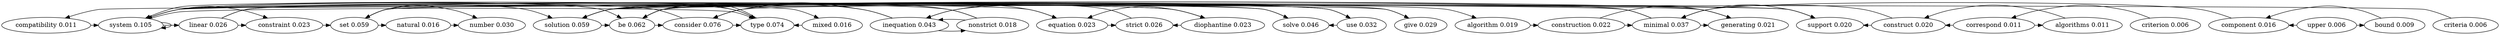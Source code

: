 digraph {
	compatibility [label="compatibility 0.011"]
	system [label="system 0.105"]
	linear [label="linear 0.026"]
	constraint [label="constraint 0.023"]
	set [label="set 0.059"]
	natural [label="natural 0.016"]
	number [label="number 0.030"]
	criteria [label="criteria 0.006"]
	diophantine [label="diophantine 0.023"]
	equation [label="equation 0.023"]
	"strict" [label="strict 0.026"]
	inequation [label="inequation 0.043"]
	nonstrict [label="nonstrict 0.018"]
	be [label="be 0.062"]
	consider [label="consider 0.076"]
	upper [label="upper 0.006"]
	bound [label="bound 0.009"]
	component [label="component 0.016"]
	minimal [label="minimal 0.037"]
	solution [label="solution 0.059"]
	algorithm [label="algorithm 0.019"]
	construction [label="construction 0.022"]
	generating [label="generating 0.021"]
	type [label="type 0.074"]
	give [label="give 0.029"]
	criterion [label="criterion 0.006"]
	correspond [label="correspond 0.011"]
	algorithms [label="algorithms 0.011"]
	construct [label="construct 0.020"]
	support [label="support 0.020"]
	use [label="use 0.032"]
	solve [label="solve 0.046"]
	mixed [label="mixed 0.016"]
		compatibility -> system [constraint=false]
		system -> linear [constraint=false]
		system -> constraint [constraint=false]
		system -> diophantine [constraint=false]
		system -> be [constraint=false]
		system -> give [constraint=false]
		system -> system [constraint=false]
		system -> mixed [constraint=false]
		system -> type [constraint=false]
		linear -> constraint [constraint=false]
		linear -> diophantine [constraint=false]
		linear -> equation [constraint=false]
		constraint -> set [constraint=false]
		set -> natural [constraint=false]
		set -> number [constraint=false]
		set -> solution [constraint=false]
		natural -> number [constraint=false]
		criteria -> compatibility [constraint=false]
		diophantine -> equation [constraint=false]
		diophantine -> "strict" [constraint=false]
		equation -> "strict" [constraint=false]
		equation -> inequation [constraint=false]
		"strict" -> inequation [constraint=false]
		inequation -> nonstrict [constraint=false]
		inequation -> be [constraint=false]
		inequation -> consider [constraint=false]
		nonstrict -> inequation [constraint=false]
		nonstrict -> be [constraint=false]
		nonstrict -> consider [constraint=false]
		be -> consider [constraint=false]
		be -> give [constraint=false]
		be -> use [constraint=false]
		be -> solve [constraint=false]
		consider -> type [constraint=false]
		consider -> system [constraint=false]
		upper -> bound [constraint=false]
		upper -> component [constraint=false]
		bound -> component [constraint=false]
		component -> minimal [constraint=false]
		minimal -> set [constraint=false]
		minimal -> solution [constraint=false]
		minimal -> generating [constraint=false]
		minimal -> support [constraint=false]
		solution -> algorithm [constraint=false]
		solution -> type [constraint=false]
		solution -> be [constraint=false]
		solution -> use [constraint=false]
		algorithm -> construction [constraint=false]
		construction -> minimal [constraint=false]
		construction -> generating [constraint=false]
		generating -> set [constraint=false]
		generating -> solution [constraint=false]
		type -> system [constraint=false]
		type -> be [constraint=false]
		criterion -> correspond [constraint=false]
		correspond -> algorithms [constraint=false]
		correspond -> construct [constraint=false]
		algorithms -> construct [constraint=false]
		construct -> minimal [constraint=false]
		construct -> support [constraint=false]
		support -> set [constraint=false]
		support -> solution [constraint=false]
		use -> solve [constraint=false]
		solve -> consider [constraint=false]
		mixed -> type [constraint=false]
}